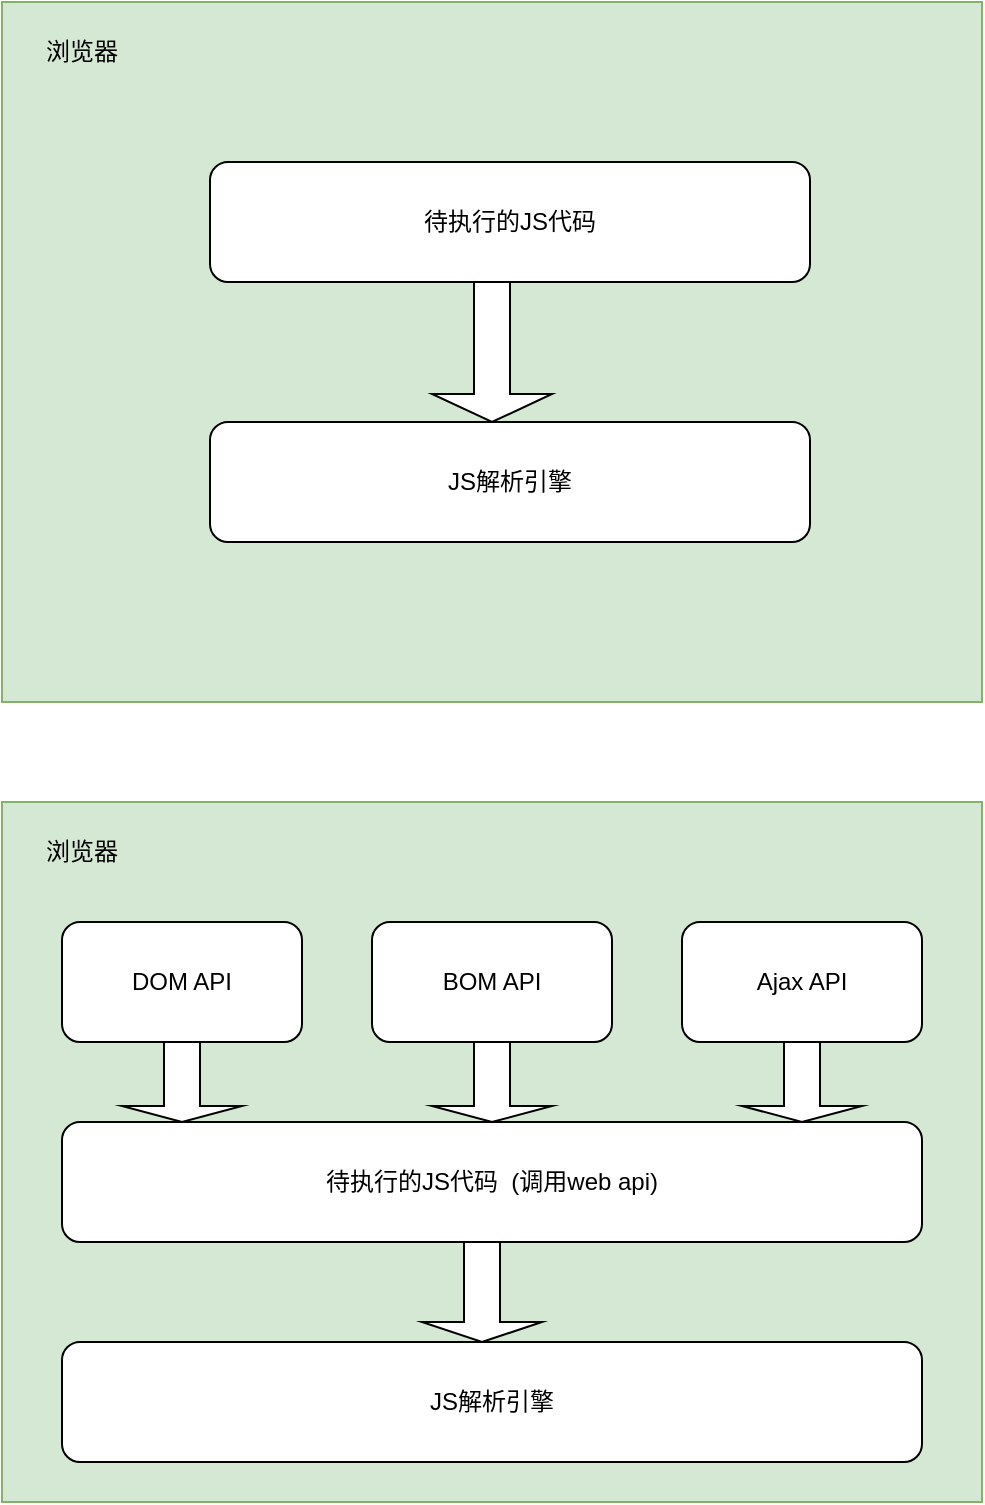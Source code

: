 <mxfile version="17.4.6" type="github">
  <diagram id="jC1UzngvP0XgCv5Au4IU" name="Page-1">
    <mxGraphModel dx="631" dy="409" grid="1" gridSize="10" guides="1" tooltips="1" connect="1" arrows="1" fold="1" page="1" pageScale="1" pageWidth="827" pageHeight="1169" math="0" shadow="0">
      <root>
        <mxCell id="0" />
        <mxCell id="1" parent="0" />
        <mxCell id="y147ZTQImVDajE10Q4At-1" value="" style="rounded=0;whiteSpace=wrap;html=1;fillColor=#d5e8d4;strokeColor=#82b366;" vertex="1" parent="1">
          <mxGeometry x="160" y="110" width="490" height="350" as="geometry" />
        </mxCell>
        <mxCell id="y147ZTQImVDajE10Q4At-2" value="待执行的JS代码" style="rounded=1;whiteSpace=wrap;html=1;" vertex="1" parent="1">
          <mxGeometry x="264" y="190" width="300" height="60" as="geometry" />
        </mxCell>
        <mxCell id="y147ZTQImVDajE10Q4At-3" value="JS解析引擎" style="rounded=1;whiteSpace=wrap;html=1;" vertex="1" parent="1">
          <mxGeometry x="264" y="320" width="300" height="60" as="geometry" />
        </mxCell>
        <mxCell id="y147ZTQImVDajE10Q4At-4" value="" style="shape=singleArrow;direction=south;whiteSpace=wrap;html=1;" vertex="1" parent="1">
          <mxGeometry x="375" y="250" width="60" height="70" as="geometry" />
        </mxCell>
        <mxCell id="y147ZTQImVDajE10Q4At-5" value="浏览器" style="text;html=1;strokeColor=none;fillColor=none;align=center;verticalAlign=middle;whiteSpace=wrap;rounded=0;" vertex="1" parent="1">
          <mxGeometry x="170" y="120" width="60" height="30" as="geometry" />
        </mxCell>
        <mxCell id="y147ZTQImVDajE10Q4At-6" value="" style="rounded=0;whiteSpace=wrap;html=1;fillColor=#d5e8d4;strokeColor=#82b366;" vertex="1" parent="1">
          <mxGeometry x="160" y="510" width="490" height="350" as="geometry" />
        </mxCell>
        <mxCell id="y147ZTQImVDajE10Q4At-7" value="浏览器" style="text;html=1;strokeColor=none;fillColor=none;align=center;verticalAlign=middle;whiteSpace=wrap;rounded=0;" vertex="1" parent="1">
          <mxGeometry x="170" y="520" width="60" height="30" as="geometry" />
        </mxCell>
        <mxCell id="y147ZTQImVDajE10Q4At-8" value="DOM API" style="rounded=1;whiteSpace=wrap;html=1;" vertex="1" parent="1">
          <mxGeometry x="190" y="570" width="120" height="60" as="geometry" />
        </mxCell>
        <mxCell id="y147ZTQImVDajE10Q4At-9" value="BOM API" style="rounded=1;whiteSpace=wrap;html=1;" vertex="1" parent="1">
          <mxGeometry x="345" y="570" width="120" height="60" as="geometry" />
        </mxCell>
        <mxCell id="y147ZTQImVDajE10Q4At-10" value="Ajax API" style="rounded=1;whiteSpace=wrap;html=1;" vertex="1" parent="1">
          <mxGeometry x="500" y="570" width="120" height="60" as="geometry" />
        </mxCell>
        <mxCell id="y147ZTQImVDajE10Q4At-11" value="待执行的JS代码&amp;nbsp; (调用web api)" style="rounded=1;whiteSpace=wrap;html=1;" vertex="1" parent="1">
          <mxGeometry x="190" y="670" width="430" height="60" as="geometry" />
        </mxCell>
        <mxCell id="y147ZTQImVDajE10Q4At-12" value="JS解析引擎" style="rounded=1;whiteSpace=wrap;html=1;" vertex="1" parent="1">
          <mxGeometry x="190" y="780" width="430" height="60" as="geometry" />
        </mxCell>
        <mxCell id="y147ZTQImVDajE10Q4At-13" value="" style="shape=singleArrow;direction=south;whiteSpace=wrap;html=1;" vertex="1" parent="1">
          <mxGeometry x="220" y="630" width="60" height="40" as="geometry" />
        </mxCell>
        <mxCell id="y147ZTQImVDajE10Q4At-14" value="" style="shape=singleArrow;direction=south;whiteSpace=wrap;html=1;" vertex="1" parent="1">
          <mxGeometry x="375" y="630" width="60" height="40" as="geometry" />
        </mxCell>
        <mxCell id="y147ZTQImVDajE10Q4At-15" value="" style="shape=singleArrow;direction=south;whiteSpace=wrap;html=1;" vertex="1" parent="1">
          <mxGeometry x="530" y="630" width="60" height="40" as="geometry" />
        </mxCell>
        <mxCell id="y147ZTQImVDajE10Q4At-16" value="" style="shape=singleArrow;direction=south;whiteSpace=wrap;html=1;" vertex="1" parent="1">
          <mxGeometry x="370" y="730" width="60" height="50" as="geometry" />
        </mxCell>
      </root>
    </mxGraphModel>
  </diagram>
</mxfile>
